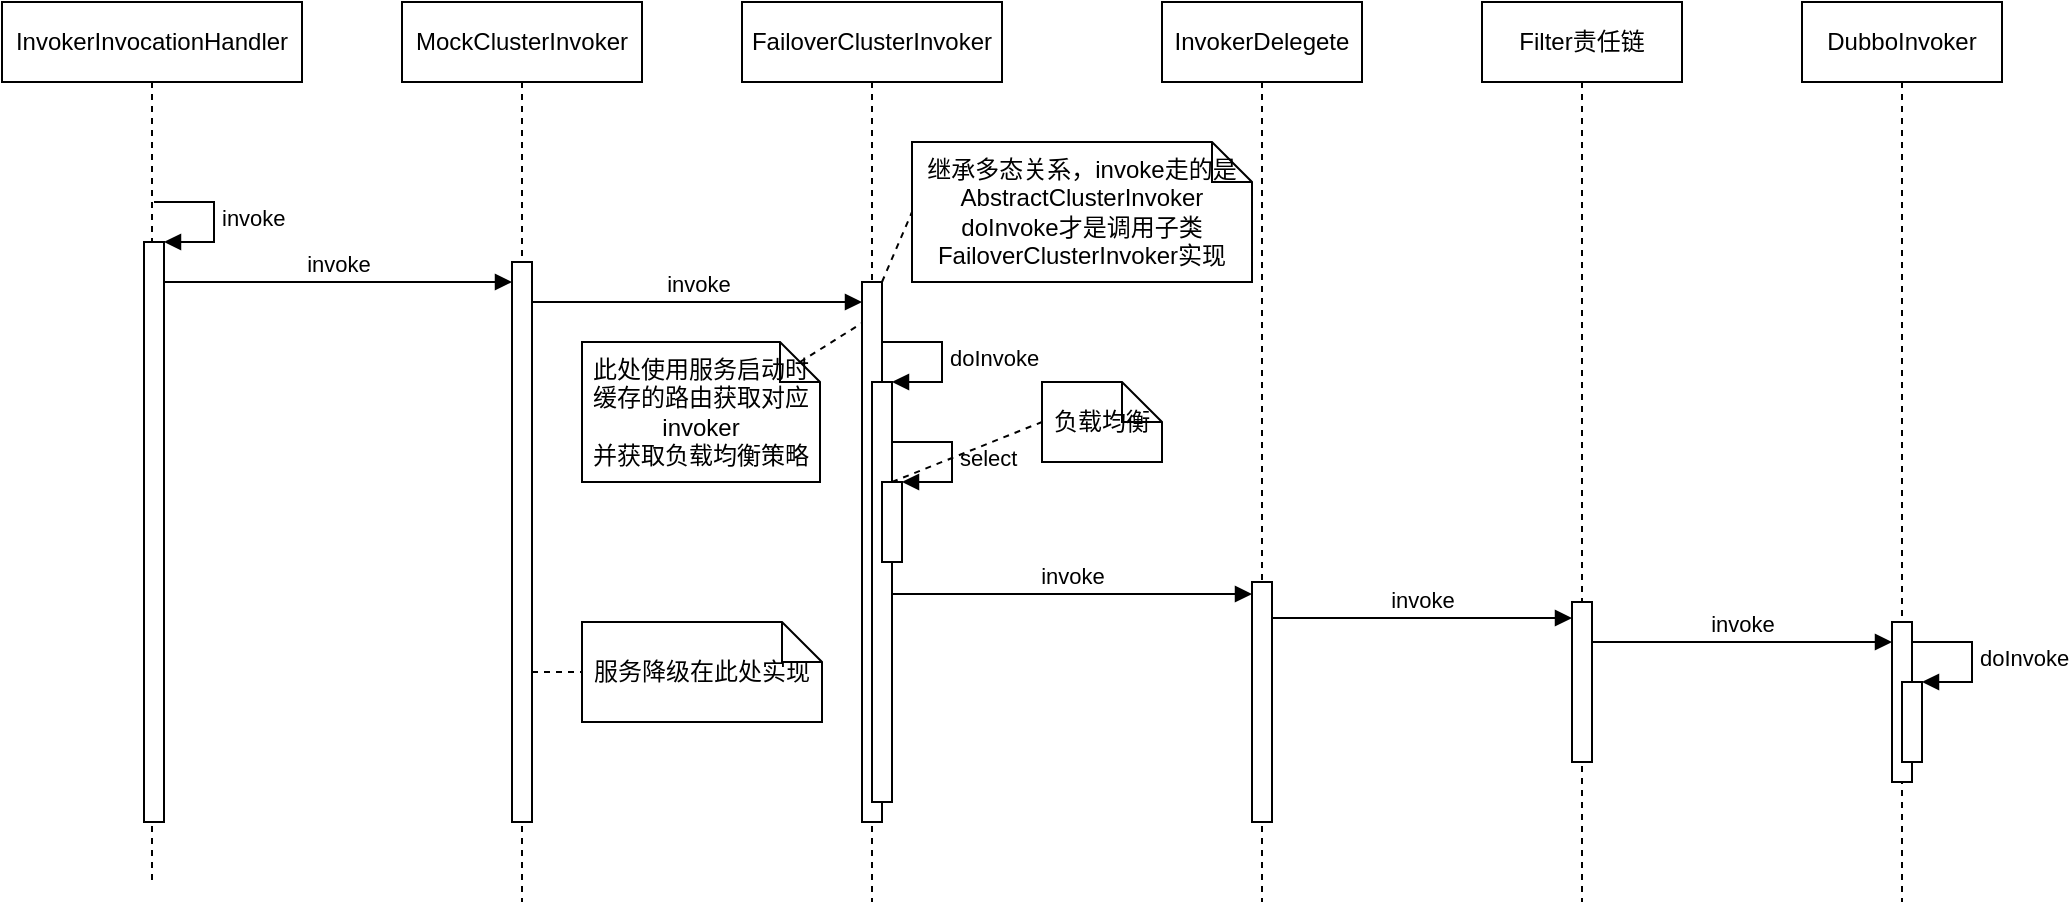 <mxfile version="20.2.3" type="github">
  <diagram id="dtRATO2ajeExPdYTZbJX" name="Page-1">
    <mxGraphModel dx="1298" dy="755" grid="1" gridSize="10" guides="1" tooltips="1" connect="1" arrows="1" fold="1" page="1" pageScale="1" pageWidth="850" pageHeight="1100" math="0" shadow="0">
      <root>
        <mxCell id="0" />
        <mxCell id="1" parent="0" />
        <mxCell id="LG_lPVwHoYFbGhelgoYH-1" value="InvokerInvocationHandler" style="shape=umlLifeline;perimeter=lifelinePerimeter;whiteSpace=wrap;html=1;container=1;collapsible=0;recursiveResize=0;outlineConnect=0;" vertex="1" parent="1">
          <mxGeometry x="50" y="50" width="150" height="440" as="geometry" />
        </mxCell>
        <mxCell id="LG_lPVwHoYFbGhelgoYH-6" value="" style="html=1;points=[];perimeter=orthogonalPerimeter;" vertex="1" parent="LG_lPVwHoYFbGhelgoYH-1">
          <mxGeometry x="71" y="120" width="10" height="290" as="geometry" />
        </mxCell>
        <mxCell id="LG_lPVwHoYFbGhelgoYH-7" value="invoke" style="edgeStyle=orthogonalEdgeStyle;html=1;align=left;spacingLeft=2;endArrow=block;rounded=0;entryX=1;entryY=0;" edge="1" target="LG_lPVwHoYFbGhelgoYH-6" parent="LG_lPVwHoYFbGhelgoYH-1">
          <mxGeometry relative="1" as="geometry">
            <mxPoint x="76" y="100" as="sourcePoint" />
            <Array as="points">
              <mxPoint x="106" y="100" />
            </Array>
          </mxGeometry>
        </mxCell>
        <mxCell id="LG_lPVwHoYFbGhelgoYH-8" value="MockClusterInvoker" style="shape=umlLifeline;perimeter=lifelinePerimeter;whiteSpace=wrap;html=1;container=1;collapsible=0;recursiveResize=0;outlineConnect=0;" vertex="1" parent="1">
          <mxGeometry x="250" y="50" width="120" height="450" as="geometry" />
        </mxCell>
        <mxCell id="LG_lPVwHoYFbGhelgoYH-9" value="" style="html=1;points=[];perimeter=orthogonalPerimeter;" vertex="1" parent="LG_lPVwHoYFbGhelgoYH-8">
          <mxGeometry x="55" y="130" width="10" height="280" as="geometry" />
        </mxCell>
        <mxCell id="LG_lPVwHoYFbGhelgoYH-10" value="invoke" style="html=1;verticalAlign=bottom;endArrow=block;rounded=0;" edge="1" parent="1">
          <mxGeometry width="80" relative="1" as="geometry">
            <mxPoint x="131" y="190" as="sourcePoint" />
            <mxPoint x="305" y="190" as="targetPoint" />
          </mxGeometry>
        </mxCell>
        <mxCell id="LG_lPVwHoYFbGhelgoYH-11" value="FailoverClusterInvoker" style="shape=umlLifeline;perimeter=lifelinePerimeter;whiteSpace=wrap;html=1;container=1;collapsible=0;recursiveResize=0;outlineConnect=0;" vertex="1" parent="1">
          <mxGeometry x="420" y="50" width="130" height="450" as="geometry" />
        </mxCell>
        <mxCell id="LG_lPVwHoYFbGhelgoYH-12" value="" style="html=1;points=[];perimeter=orthogonalPerimeter;" vertex="1" parent="LG_lPVwHoYFbGhelgoYH-11">
          <mxGeometry x="60" y="140" width="10" height="270" as="geometry" />
        </mxCell>
        <mxCell id="LG_lPVwHoYFbGhelgoYH-14" value="" style="html=1;points=[];perimeter=orthogonalPerimeter;" vertex="1" parent="LG_lPVwHoYFbGhelgoYH-11">
          <mxGeometry x="65" y="190" width="10" height="210" as="geometry" />
        </mxCell>
        <mxCell id="LG_lPVwHoYFbGhelgoYH-15" value="doInvoke" style="edgeStyle=orthogonalEdgeStyle;html=1;align=left;spacingLeft=2;endArrow=block;rounded=0;entryX=1;entryY=0;" edge="1" target="LG_lPVwHoYFbGhelgoYH-14" parent="LG_lPVwHoYFbGhelgoYH-11">
          <mxGeometry relative="1" as="geometry">
            <mxPoint x="70" y="170" as="sourcePoint" />
            <Array as="points">
              <mxPoint x="100" y="170" />
            </Array>
          </mxGeometry>
        </mxCell>
        <mxCell id="LG_lPVwHoYFbGhelgoYH-16" value="" style="html=1;points=[];perimeter=orthogonalPerimeter;" vertex="1" parent="LG_lPVwHoYFbGhelgoYH-11">
          <mxGeometry x="70" y="240" width="10" height="40" as="geometry" />
        </mxCell>
        <mxCell id="LG_lPVwHoYFbGhelgoYH-17" value="select" style="edgeStyle=orthogonalEdgeStyle;html=1;align=left;spacingLeft=2;endArrow=block;rounded=0;entryX=1;entryY=0;" edge="1" target="LG_lPVwHoYFbGhelgoYH-16" parent="LG_lPVwHoYFbGhelgoYH-11">
          <mxGeometry relative="1" as="geometry">
            <mxPoint x="75" y="220" as="sourcePoint" />
            <Array as="points">
              <mxPoint x="105" y="220" />
            </Array>
          </mxGeometry>
        </mxCell>
        <mxCell id="LG_lPVwHoYFbGhelgoYH-13" value="invoke" style="html=1;verticalAlign=bottom;endArrow=block;rounded=0;" edge="1" parent="1">
          <mxGeometry width="80" relative="1" as="geometry">
            <mxPoint x="315" y="200" as="sourcePoint" />
            <mxPoint x="480" y="200" as="targetPoint" />
          </mxGeometry>
        </mxCell>
        <mxCell id="LG_lPVwHoYFbGhelgoYH-18" value="负载均衡" style="shape=note;size=20;whiteSpace=wrap;html=1;" vertex="1" parent="1">
          <mxGeometry x="570" y="240" width="60" height="40" as="geometry" />
        </mxCell>
        <mxCell id="LG_lPVwHoYFbGhelgoYH-19" value="" style="endArrow=none;dashed=1;html=1;rounded=0;exitX=0.5;exitY=0;exitDx=0;exitDy=0;exitPerimeter=0;entryX=0;entryY=0.5;entryDx=0;entryDy=0;entryPerimeter=0;" edge="1" parent="1" source="LG_lPVwHoYFbGhelgoYH-16" target="LG_lPVwHoYFbGhelgoYH-18">
          <mxGeometry width="50" height="50" relative="1" as="geometry">
            <mxPoint x="620" y="410" as="sourcePoint" />
            <mxPoint x="670" y="360" as="targetPoint" />
          </mxGeometry>
        </mxCell>
        <mxCell id="LG_lPVwHoYFbGhelgoYH-20" value="InvokerDelegete" style="shape=umlLifeline;perimeter=lifelinePerimeter;whiteSpace=wrap;html=1;container=1;collapsible=0;recursiveResize=0;outlineConnect=0;" vertex="1" parent="1">
          <mxGeometry x="630" y="50" width="100" height="450" as="geometry" />
        </mxCell>
        <mxCell id="LG_lPVwHoYFbGhelgoYH-21" value="" style="html=1;points=[];perimeter=orthogonalPerimeter;" vertex="1" parent="LG_lPVwHoYFbGhelgoYH-20">
          <mxGeometry x="45" y="290" width="10" height="120" as="geometry" />
        </mxCell>
        <mxCell id="LG_lPVwHoYFbGhelgoYH-22" value="invoke" style="html=1;verticalAlign=bottom;endArrow=block;rounded=0;" edge="1" parent="1">
          <mxGeometry width="80" relative="1" as="geometry">
            <mxPoint x="495" y="346" as="sourcePoint" />
            <mxPoint x="675" y="346" as="targetPoint" />
          </mxGeometry>
        </mxCell>
        <mxCell id="LG_lPVwHoYFbGhelgoYH-23" value="Filter责任链" style="shape=umlLifeline;perimeter=lifelinePerimeter;whiteSpace=wrap;html=1;container=1;collapsible=0;recursiveResize=0;outlineConnect=0;" vertex="1" parent="1">
          <mxGeometry x="790" y="50" width="100" height="450" as="geometry" />
        </mxCell>
        <mxCell id="LG_lPVwHoYFbGhelgoYH-24" value="" style="html=1;points=[];perimeter=orthogonalPerimeter;" vertex="1" parent="LG_lPVwHoYFbGhelgoYH-23">
          <mxGeometry x="45" y="300" width="10" height="80" as="geometry" />
        </mxCell>
        <mxCell id="LG_lPVwHoYFbGhelgoYH-25" value="invoke" style="html=1;verticalAlign=bottom;endArrow=block;rounded=0;" edge="1" parent="1">
          <mxGeometry width="80" relative="1" as="geometry">
            <mxPoint x="685" y="358" as="sourcePoint" />
            <mxPoint x="835" y="358" as="targetPoint" />
          </mxGeometry>
        </mxCell>
        <mxCell id="LG_lPVwHoYFbGhelgoYH-26" value="DubboInvoker" style="shape=umlLifeline;perimeter=lifelinePerimeter;whiteSpace=wrap;html=1;container=1;collapsible=0;recursiveResize=0;outlineConnect=0;" vertex="1" parent="1">
          <mxGeometry x="950" y="50" width="100" height="450" as="geometry" />
        </mxCell>
        <mxCell id="LG_lPVwHoYFbGhelgoYH-27" value="" style="html=1;points=[];perimeter=orthogonalPerimeter;" vertex="1" parent="LG_lPVwHoYFbGhelgoYH-26">
          <mxGeometry x="45" y="310" width="10" height="80" as="geometry" />
        </mxCell>
        <mxCell id="LG_lPVwHoYFbGhelgoYH-31" value="" style="html=1;points=[];perimeter=orthogonalPerimeter;" vertex="1" parent="LG_lPVwHoYFbGhelgoYH-26">
          <mxGeometry x="50" y="340" width="10" height="40" as="geometry" />
        </mxCell>
        <mxCell id="LG_lPVwHoYFbGhelgoYH-32" value="doInvoke" style="edgeStyle=orthogonalEdgeStyle;html=1;align=left;spacingLeft=2;endArrow=block;rounded=0;entryX=1;entryY=0;" edge="1" target="LG_lPVwHoYFbGhelgoYH-31" parent="LG_lPVwHoYFbGhelgoYH-26">
          <mxGeometry relative="1" as="geometry">
            <mxPoint x="55" y="320" as="sourcePoint" />
            <Array as="points">
              <mxPoint x="85" y="320" />
            </Array>
          </mxGeometry>
        </mxCell>
        <mxCell id="LG_lPVwHoYFbGhelgoYH-28" value="invoke" style="html=1;verticalAlign=bottom;endArrow=block;rounded=0;" edge="1" parent="1">
          <mxGeometry width="80" relative="1" as="geometry">
            <mxPoint x="845" y="370" as="sourcePoint" />
            <mxPoint x="995" y="370" as="targetPoint" />
          </mxGeometry>
        </mxCell>
        <mxCell id="LG_lPVwHoYFbGhelgoYH-33" value="服务降级在此处实现" style="shape=note;size=20;whiteSpace=wrap;html=1;" vertex="1" parent="1">
          <mxGeometry x="340" y="360" width="120" height="50" as="geometry" />
        </mxCell>
        <mxCell id="LG_lPVwHoYFbGhelgoYH-34" value="" style="endArrow=none;dashed=1;html=1;rounded=0;entryX=0;entryY=0.5;entryDx=0;entryDy=0;entryPerimeter=0;" edge="1" parent="1" source="LG_lPVwHoYFbGhelgoYH-9" target="LG_lPVwHoYFbGhelgoYH-33">
          <mxGeometry width="50" height="50" relative="1" as="geometry">
            <mxPoint x="350" y="490" as="sourcePoint" />
            <mxPoint x="400" y="440" as="targetPoint" />
          </mxGeometry>
        </mxCell>
        <mxCell id="LG_lPVwHoYFbGhelgoYH-35" value="继承多态关系，invoke走的是AbstractClusterInvoker&lt;br&gt;doInvoke才是调用子类FailoverClusterInvoker实现" style="shape=note;size=20;whiteSpace=wrap;html=1;" vertex="1" parent="1">
          <mxGeometry x="505" y="120" width="170" height="70" as="geometry" />
        </mxCell>
        <mxCell id="LG_lPVwHoYFbGhelgoYH-36" value="" style="endArrow=none;dashed=1;html=1;rounded=0;entryX=0;entryY=0.5;entryDx=0;entryDy=0;entryPerimeter=0;" edge="1" parent="1" source="LG_lPVwHoYFbGhelgoYH-12" target="LG_lPVwHoYFbGhelgoYH-35">
          <mxGeometry width="50" height="50" relative="1" as="geometry">
            <mxPoint x="400" y="180" as="sourcePoint" />
            <mxPoint x="450" y="130" as="targetPoint" />
          </mxGeometry>
        </mxCell>
        <mxCell id="LG_lPVwHoYFbGhelgoYH-37" value="此处使用服务启动时缓存的路由获取对应invoker&lt;br&gt;并获取负载均衡策略" style="shape=note;size=20;whiteSpace=wrap;html=1;" vertex="1" parent="1">
          <mxGeometry x="340" y="220" width="119" height="70" as="geometry" />
        </mxCell>
        <mxCell id="LG_lPVwHoYFbGhelgoYH-38" value="" style="endArrow=none;dashed=1;html=1;rounded=0;entryX=0;entryY=0.076;entryDx=0;entryDy=0;entryPerimeter=0;exitX=0;exitY=0;exitDx=109;exitDy=10;exitPerimeter=0;" edge="1" parent="1" source="LG_lPVwHoYFbGhelgoYH-37" target="LG_lPVwHoYFbGhelgoYH-12">
          <mxGeometry width="50" height="50" relative="1" as="geometry">
            <mxPoint x="370" y="530" as="sourcePoint" />
            <mxPoint x="420" y="480" as="targetPoint" />
          </mxGeometry>
        </mxCell>
      </root>
    </mxGraphModel>
  </diagram>
</mxfile>
